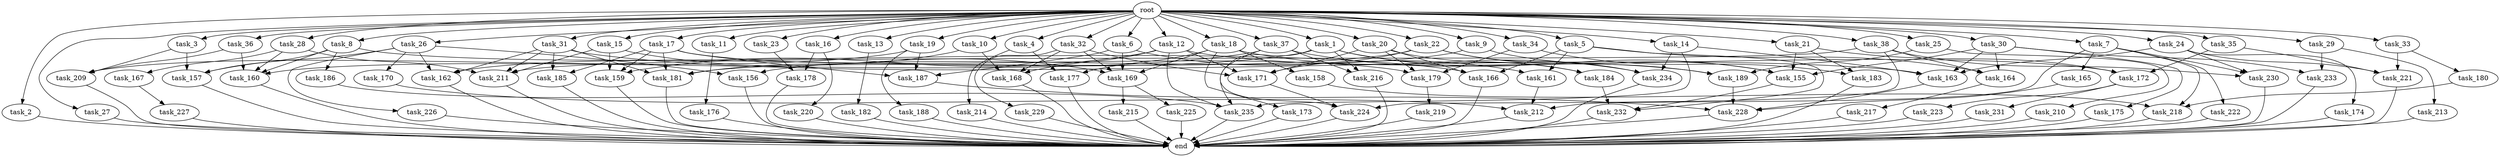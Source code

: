 digraph G {
  root [size="0.000000"];
  task_1 [size="2.048000"];
  task_2 [size="2.048000"];
  task_3 [size="2.048000"];
  task_4 [size="2.048000"];
  task_5 [size="2.048000"];
  task_6 [size="2.048000"];
  task_7 [size="2.048000"];
  task_8 [size="2.048000"];
  task_9 [size="2.048000"];
  task_10 [size="2.048000"];
  task_11 [size="2.048000"];
  task_12 [size="2.048000"];
  task_13 [size="2.048000"];
  task_14 [size="2.048000"];
  task_15 [size="2.048000"];
  task_16 [size="2.048000"];
  task_17 [size="2.048000"];
  task_18 [size="2.048000"];
  task_19 [size="2.048000"];
  task_20 [size="2.048000"];
  task_21 [size="2.048000"];
  task_22 [size="2.048000"];
  task_23 [size="2.048000"];
  task_24 [size="2.048000"];
  task_25 [size="2.048000"];
  task_26 [size="2.048000"];
  task_27 [size="2.048000"];
  task_28 [size="2.048000"];
  task_29 [size="2.048000"];
  task_30 [size="2.048000"];
  task_31 [size="2.048000"];
  task_32 [size="2.048000"];
  task_33 [size="2.048000"];
  task_34 [size="2.048000"];
  task_35 [size="2.048000"];
  task_36 [size="2.048000"];
  task_37 [size="2.048000"];
  task_38 [size="2.048000"];
  task_155 [size="3126736191.488000"];
  task_156 [size="1941325217.792000"];
  task_157 [size="2765958938.624000"];
  task_158 [size="68719476.736000"];
  task_159 [size="2216203124.736000"];
  task_160 [size="1288490188.800000"];
  task_161 [size="2491081031.680000"];
  task_162 [size="2645699854.336000"];
  task_163 [size="773094113.280000"];
  task_164 [size="3058016714.752000"];
  task_165 [size="154618822.656000"];
  task_166 [size="1735166787.584000"];
  task_167 [size="429496729.600000"];
  task_168 [size="2491081031.680000"];
  task_169 [size="2216203124.736000"];
  task_170 [size="1099511627.776000"];
  task_171 [size="4123168604.160000"];
  task_172 [size="3435973836.800000"];
  task_173 [size="68719476.736000"];
  task_174 [size="274877906.944000"];
  task_175 [size="274877906.944000"];
  task_176 [size="618475290.624000"];
  task_177 [size="343597383.680000"];
  task_178 [size="1374389534.720000"];
  task_179 [size="755914244.096000"];
  task_180 [size="274877906.944000"];
  task_181 [size="2095944040.448000"];
  task_182 [size="1391569403.904000"];
  task_183 [size="1236950581.248000"];
  task_184 [size="1460288880.640000"];
  task_185 [size="223338299.392000"];
  task_186 [size="274877906.944000"];
  task_187 [size="2559800508.416000"];
  task_188 [size="1391569403.904000"];
  task_189 [size="2147483648.000000"];
  task_209 [size="3212635537.408000"];
  task_210 [size="274877906.944000"];
  task_211 [size="2405181685.760000"];
  task_212 [size="1941325217.792000"];
  task_213 [size="429496729.600000"];
  task_214 [size="274877906.944000"];
  task_215 [size="1391569403.904000"];
  task_216 [size="1546188226.560000"];
  task_217 [size="618475290.624000"];
  task_218 [size="841813590.016000"];
  task_219 [size="618475290.624000"];
  task_220 [size="1099511627.776000"];
  task_221 [size="1649267441.664000"];
  task_222 [size="154618822.656000"];
  task_223 [size="618475290.624000"];
  task_224 [size="2388001816.576000"];
  task_225 [size="1391569403.904000"];
  task_226 [size="1099511627.776000"];
  task_227 [size="274877906.944000"];
  task_228 [size="2525440770.048000"];
  task_229 [size="618475290.624000"];
  task_230 [size="1821066133.504000"];
  task_231 [size="618475290.624000"];
  task_232 [size="1614907703.296000"];
  task_233 [size="704374636.544000"];
  task_234 [size="1855425871.872000"];
  task_235 [size="4277787426.816000"];
  end [size="0.000000"];

  root -> task_1 [size="1.000000"];
  root -> task_2 [size="1.000000"];
  root -> task_3 [size="1.000000"];
  root -> task_4 [size="1.000000"];
  root -> task_5 [size="1.000000"];
  root -> task_6 [size="1.000000"];
  root -> task_7 [size="1.000000"];
  root -> task_8 [size="1.000000"];
  root -> task_9 [size="1.000000"];
  root -> task_10 [size="1.000000"];
  root -> task_11 [size="1.000000"];
  root -> task_12 [size="1.000000"];
  root -> task_13 [size="1.000000"];
  root -> task_14 [size="1.000000"];
  root -> task_15 [size="1.000000"];
  root -> task_16 [size="1.000000"];
  root -> task_17 [size="1.000000"];
  root -> task_18 [size="1.000000"];
  root -> task_19 [size="1.000000"];
  root -> task_20 [size="1.000000"];
  root -> task_21 [size="1.000000"];
  root -> task_22 [size="1.000000"];
  root -> task_23 [size="1.000000"];
  root -> task_24 [size="1.000000"];
  root -> task_25 [size="1.000000"];
  root -> task_26 [size="1.000000"];
  root -> task_27 [size="1.000000"];
  root -> task_28 [size="1.000000"];
  root -> task_29 [size="1.000000"];
  root -> task_30 [size="1.000000"];
  root -> task_31 [size="1.000000"];
  root -> task_32 [size="1.000000"];
  root -> task_33 [size="1.000000"];
  root -> task_34 [size="1.000000"];
  root -> task_35 [size="1.000000"];
  root -> task_36 [size="1.000000"];
  root -> task_37 [size="1.000000"];
  root -> task_38 [size="1.000000"];
  task_1 -> task_155 [size="679477248.000000"];
  task_1 -> task_162 [size="679477248.000000"];
  task_1 -> task_184 [size="679477248.000000"];
  task_1 -> task_216 [size="679477248.000000"];
  task_1 -> task_235 [size="679477248.000000"];
  task_2 -> end [size="1.000000"];
  task_3 -> task_157 [size="679477248.000000"];
  task_3 -> task_209 [size="679477248.000000"];
  task_4 -> task_177 [size="134217728.000000"];
  task_4 -> task_214 [size="134217728.000000"];
  task_5 -> task_161 [size="679477248.000000"];
  task_5 -> task_164 [size="679477248.000000"];
  task_5 -> task_166 [size="679477248.000000"];
  task_5 -> task_232 [size="679477248.000000"];
  task_6 -> task_161 [size="536870912.000000"];
  task_6 -> task_169 [size="536870912.000000"];
  task_6 -> task_187 [size="536870912.000000"];
  task_7 -> task_165 [size="75497472.000000"];
  task_7 -> task_212 [size="75497472.000000"];
  task_7 -> task_218 [size="75497472.000000"];
  task_7 -> task_222 [size="75497472.000000"];
  task_7 -> task_230 [size="75497472.000000"];
  task_8 -> task_157 [size="134217728.000000"];
  task_8 -> task_160 [size="134217728.000000"];
  task_8 -> task_166 [size="134217728.000000"];
  task_8 -> task_186 [size="134217728.000000"];
  task_9 -> task_155 [size="411041792.000000"];
  task_9 -> task_156 [size="411041792.000000"];
  task_10 -> task_168 [size="75497472.000000"];
  task_10 -> task_181 [size="75497472.000000"];
  task_11 -> task_176 [size="301989888.000000"];
  task_12 -> task_159 [size="838860800.000000"];
  task_12 -> task_168 [size="838860800.000000"];
  task_12 -> task_171 [size="838860800.000000"];
  task_12 -> task_172 [size="838860800.000000"];
  task_12 -> task_235 [size="838860800.000000"];
  task_13 -> task_182 [size="679477248.000000"];
  task_14 -> task_163 [size="33554432.000000"];
  task_14 -> task_234 [size="33554432.000000"];
  task_14 -> task_235 [size="33554432.000000"];
  task_15 -> task_159 [size="209715200.000000"];
  task_15 -> task_169 [size="209715200.000000"];
  task_15 -> task_211 [size="209715200.000000"];
  task_16 -> task_178 [size="536870912.000000"];
  task_16 -> task_220 [size="536870912.000000"];
  task_17 -> task_159 [size="33554432.000000"];
  task_17 -> task_179 [size="33554432.000000"];
  task_17 -> task_181 [size="33554432.000000"];
  task_17 -> task_185 [size="33554432.000000"];
  task_17 -> task_187 [size="33554432.000000"];
  task_18 -> task_158 [size="33554432.000000"];
  task_18 -> task_169 [size="33554432.000000"];
  task_18 -> task_173 [size="33554432.000000"];
  task_18 -> task_177 [size="33554432.000000"];
  task_18 -> task_234 [size="33554432.000000"];
  task_19 -> task_187 [size="679477248.000000"];
  task_19 -> task_188 [size="679477248.000000"];
  task_19 -> task_209 [size="679477248.000000"];
  task_20 -> task_166 [size="33554432.000000"];
  task_20 -> task_171 [size="33554432.000000"];
  task_20 -> task_179 [size="33554432.000000"];
  task_20 -> task_184 [size="33554432.000000"];
  task_21 -> task_155 [size="301989888.000000"];
  task_21 -> task_172 [size="301989888.000000"];
  task_21 -> task_183 [size="301989888.000000"];
  task_22 -> task_171 [size="838860800.000000"];
  task_22 -> task_181 [size="838860800.000000"];
  task_22 -> task_189 [size="838860800.000000"];
  task_22 -> task_234 [size="838860800.000000"];
  task_23 -> task_178 [size="134217728.000000"];
  task_24 -> task_163 [size="134217728.000000"];
  task_24 -> task_174 [size="134217728.000000"];
  task_24 -> task_221 [size="134217728.000000"];
  task_24 -> task_230 [size="134217728.000000"];
  task_25 -> task_189 [size="134217728.000000"];
  task_25 -> task_210 [size="134217728.000000"];
  task_26 -> task_156 [size="536870912.000000"];
  task_26 -> task_157 [size="536870912.000000"];
  task_26 -> task_162 [size="536870912.000000"];
  task_26 -> task_170 [size="536870912.000000"];
  task_26 -> task_226 [size="536870912.000000"];
  task_27 -> end [size="1.000000"];
  task_28 -> task_160 [size="209715200.000000"];
  task_28 -> task_167 [size="209715200.000000"];
  task_28 -> task_211 [size="209715200.000000"];
  task_29 -> task_213 [size="209715200.000000"];
  task_29 -> task_233 [size="209715200.000000"];
  task_30 -> task_155 [size="134217728.000000"];
  task_30 -> task_163 [size="134217728.000000"];
  task_30 -> task_164 [size="134217728.000000"];
  task_30 -> task_175 [size="134217728.000000"];
  task_30 -> task_233 [size="134217728.000000"];
  task_31 -> task_162 [size="75497472.000000"];
  task_31 -> task_163 [size="75497472.000000"];
  task_31 -> task_181 [size="75497472.000000"];
  task_31 -> task_185 [size="75497472.000000"];
  task_31 -> task_211 [size="75497472.000000"];
  task_32 -> task_168 [size="301989888.000000"];
  task_32 -> task_169 [size="301989888.000000"];
  task_32 -> task_171 [size="301989888.000000"];
  task_32 -> task_229 [size="301989888.000000"];
  task_33 -> task_180 [size="134217728.000000"];
  task_33 -> task_221 [size="134217728.000000"];
  task_34 -> task_179 [size="301989888.000000"];
  task_34 -> task_183 [size="301989888.000000"];
  task_35 -> task_172 [size="536870912.000000"];
  task_35 -> task_221 [size="536870912.000000"];
  task_36 -> task_160 [size="209715200.000000"];
  task_36 -> task_209 [size="209715200.000000"];
  task_37 -> task_160 [size="75497472.000000"];
  task_37 -> task_189 [size="75497472.000000"];
  task_37 -> task_216 [size="75497472.000000"];
  task_37 -> task_224 [size="75497472.000000"];
  task_38 -> task_164 [size="679477248.000000"];
  task_38 -> task_211 [size="679477248.000000"];
  task_38 -> task_224 [size="679477248.000000"];
  task_38 -> task_230 [size="679477248.000000"];
  task_155 -> task_232 [size="33554432.000000"];
  task_156 -> end [size="1.000000"];
  task_157 -> end [size="1.000000"];
  task_158 -> task_218 [size="33554432.000000"];
  task_159 -> end [size="1.000000"];
  task_160 -> end [size="1.000000"];
  task_161 -> task_212 [size="838860800.000000"];
  task_162 -> end [size="1.000000"];
  task_163 -> task_228 [size="209715200.000000"];
  task_164 -> task_217 [size="301989888.000000"];
  task_165 -> task_228 [size="411041792.000000"];
  task_166 -> end [size="1.000000"];
  task_167 -> task_227 [size="134217728.000000"];
  task_168 -> end [size="1.000000"];
  task_169 -> task_215 [size="679477248.000000"];
  task_169 -> task_225 [size="679477248.000000"];
  task_170 -> task_212 [size="33554432.000000"];
  task_171 -> task_224 [size="411041792.000000"];
  task_172 -> task_223 [size="301989888.000000"];
  task_172 -> task_231 [size="301989888.000000"];
  task_173 -> end [size="1.000000"];
  task_174 -> end [size="1.000000"];
  task_175 -> end [size="1.000000"];
  task_176 -> end [size="1.000000"];
  task_177 -> end [size="1.000000"];
  task_178 -> end [size="1.000000"];
  task_179 -> task_219 [size="301989888.000000"];
  task_180 -> task_218 [size="301989888.000000"];
  task_181 -> end [size="1.000000"];
  task_182 -> end [size="1.000000"];
  task_183 -> end [size="1.000000"];
  task_184 -> task_232 [size="75497472.000000"];
  task_185 -> end [size="1.000000"];
  task_186 -> task_235 [size="536870912.000000"];
  task_187 -> task_228 [size="75497472.000000"];
  task_188 -> end [size="1.000000"];
  task_189 -> task_228 [size="536870912.000000"];
  task_209 -> end [size="1.000000"];
  task_210 -> end [size="1.000000"];
  task_211 -> end [size="1.000000"];
  task_212 -> end [size="1.000000"];
  task_213 -> end [size="1.000000"];
  task_214 -> end [size="1.000000"];
  task_215 -> end [size="1.000000"];
  task_216 -> end [size="1.000000"];
  task_217 -> end [size="1.000000"];
  task_218 -> end [size="1.000000"];
  task_219 -> end [size="1.000000"];
  task_220 -> end [size="1.000000"];
  task_221 -> end [size="1.000000"];
  task_222 -> end [size="1.000000"];
  task_223 -> end [size="1.000000"];
  task_224 -> end [size="1.000000"];
  task_225 -> end [size="1.000000"];
  task_226 -> end [size="1.000000"];
  task_227 -> end [size="1.000000"];
  task_228 -> end [size="1.000000"];
  task_229 -> end [size="1.000000"];
  task_230 -> end [size="1.000000"];
  task_231 -> end [size="1.000000"];
  task_232 -> end [size="1.000000"];
  task_233 -> end [size="1.000000"];
  task_234 -> end [size="1.000000"];
  task_235 -> end [size="1.000000"];
}
